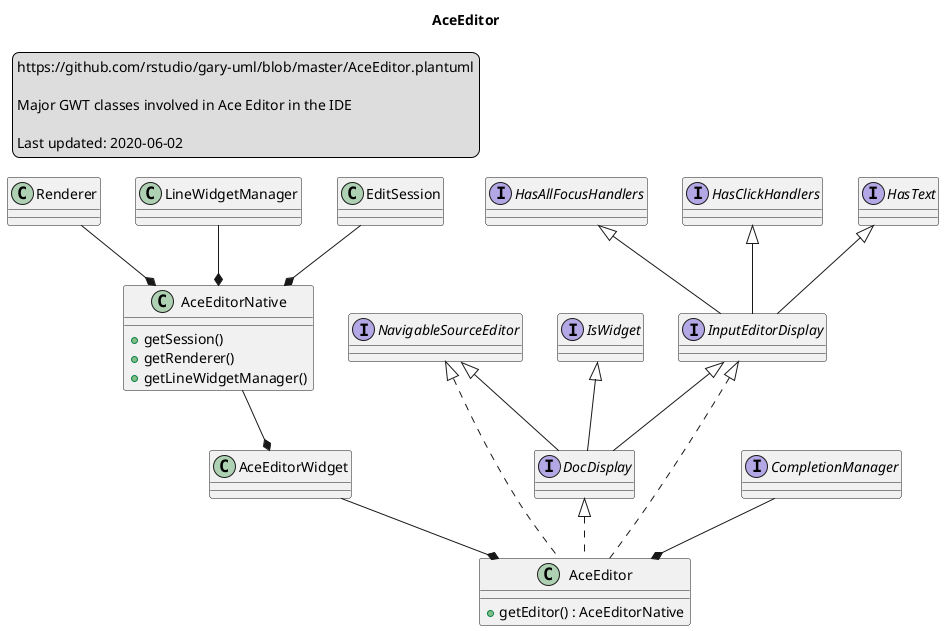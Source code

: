 @startuml
title AceEditor

legend top left
https://github.com/rstudio/gary-uml/blob/master/AceEditor.plantuml

Major GWT classes involved in Ace Editor in the IDE

Last updated: 2020-06-02
endlegend

class Renderer {
}

class LineWidgetManager {
}

class AceEditorNative {
    +getSession()
    +getRenderer()
    +getLineWidgetManager()
}
EditSession --* AceEditorNative
Renderer --* AceEditorNative
LineWidgetManager --* AceEditorNative

interface HasAllFocusHandlers
interface HasClickHandlers
interface HasText
interface InputEditorDisplay

HasAllFocusHandlers <|-- InputEditorDisplay
HasClickHandlers <|-- InputEditorDisplay
HasText <|-- InputEditorDisplay

interface DocDisplay
interface NavigableSourceEditor
interface IsWidget

InputEditorDisplay <|-- DocDisplay
NavigableSourceEditor <|-- DocDisplay
IsWidget <|-- DocDisplay

interface CompletionManager

class AceEditor {
   + getEditor() : AceEditorNative
}
DocDisplay <|.. AceEditor
InputEditorDisplay <|.. AceEditor
NavigableSourceEditor <|.. AceEditor

class AceEditorWidget

CompletionManager --* AceEditor
AceEditorWidget --* AceEditor
AceEditorNative --* AceEditorWidget

@enduml